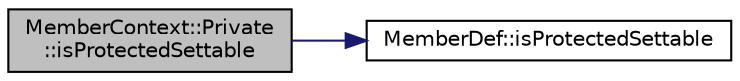 digraph "MemberContext::Private::isProtectedSettable"
{
 // LATEX_PDF_SIZE
  edge [fontname="Helvetica",fontsize="10",labelfontname="Helvetica",labelfontsize="10"];
  node [fontname="Helvetica",fontsize="10",shape=record];
  rankdir="LR";
  Node1 [label="MemberContext::Private\l::isProtectedSettable",height=0.2,width=0.4,color="black", fillcolor="grey75", style="filled", fontcolor="black",tooltip=" "];
  Node1 -> Node2 [color="midnightblue",fontsize="10",style="solid",fontname="Helvetica"];
  Node2 [label="MemberDef::isProtectedSettable",height=0.2,width=0.4,color="black", fillcolor="white", style="filled",URL="$classMemberDef.html#aa51dd090dc6e2d111145cc04e9e3f7fe",tooltip=" "];
}
